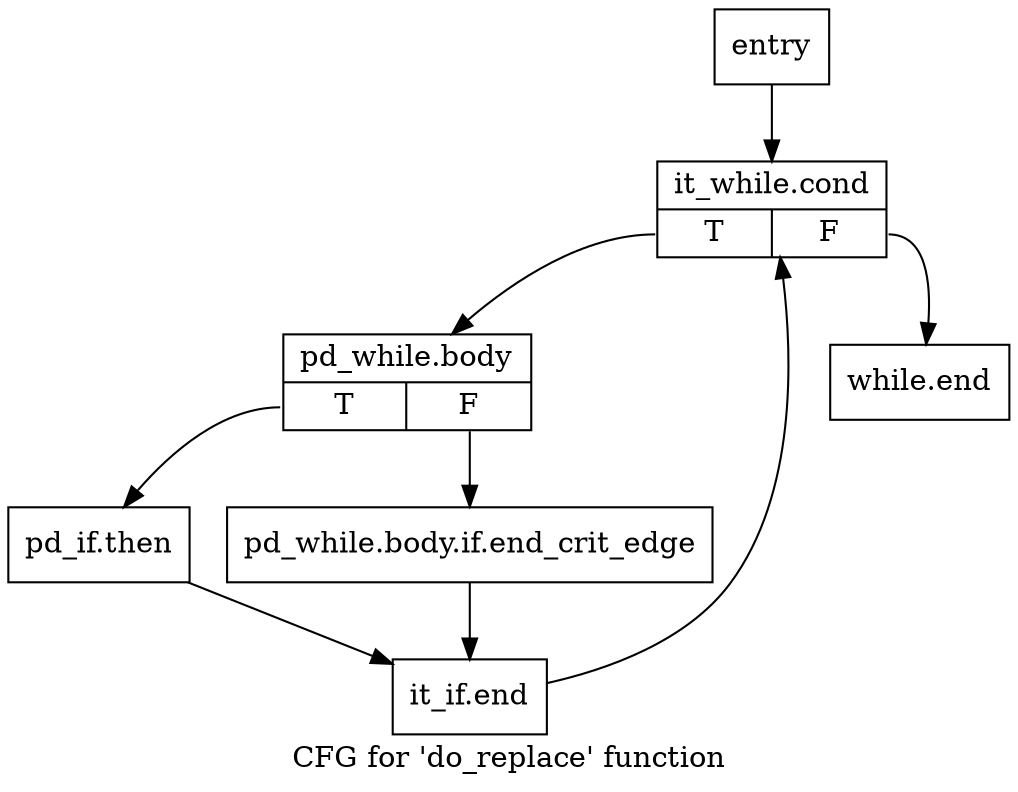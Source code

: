 digraph "CFG for 'do_replace' function" {
	label="CFG for 'do_replace' function";

	Node0x87bda30 [shape=record,label="{entry}"];
	Node0x87bda30 -> Node0x87bda80;
	Node0x87bda80 [shape=record,label="{it_while.cond|{<s0>T|<s1>F}}"];
	Node0x87bda80:s0 -> Node0x87bdad0;
	Node0x87bda80:s1 -> Node0x87be440;
	Node0x87bdad0 [shape=record,label="{pd_while.body|{<s0>T|<s1>F}}"];
	Node0x87bdad0:s0 -> Node0x87bdb70;
	Node0x87bdad0:s1 -> Node0x87bdb20;
	Node0x87bdb20 [shape=record,label="{pd_while.body.if.end_crit_edge}"];
	Node0x87bdb20 -> Node0x87bdbc0;
	Node0x87bdb70 [shape=record,label="{pd_if.then}"];
	Node0x87bdb70 -> Node0x87bdbc0;
	Node0x87bdbc0 [shape=record,label="{it_if.end}"];
	Node0x87bdbc0 -> Node0x87bda80;
	Node0x87be440 [shape=record,label="{while.end}"];
}
